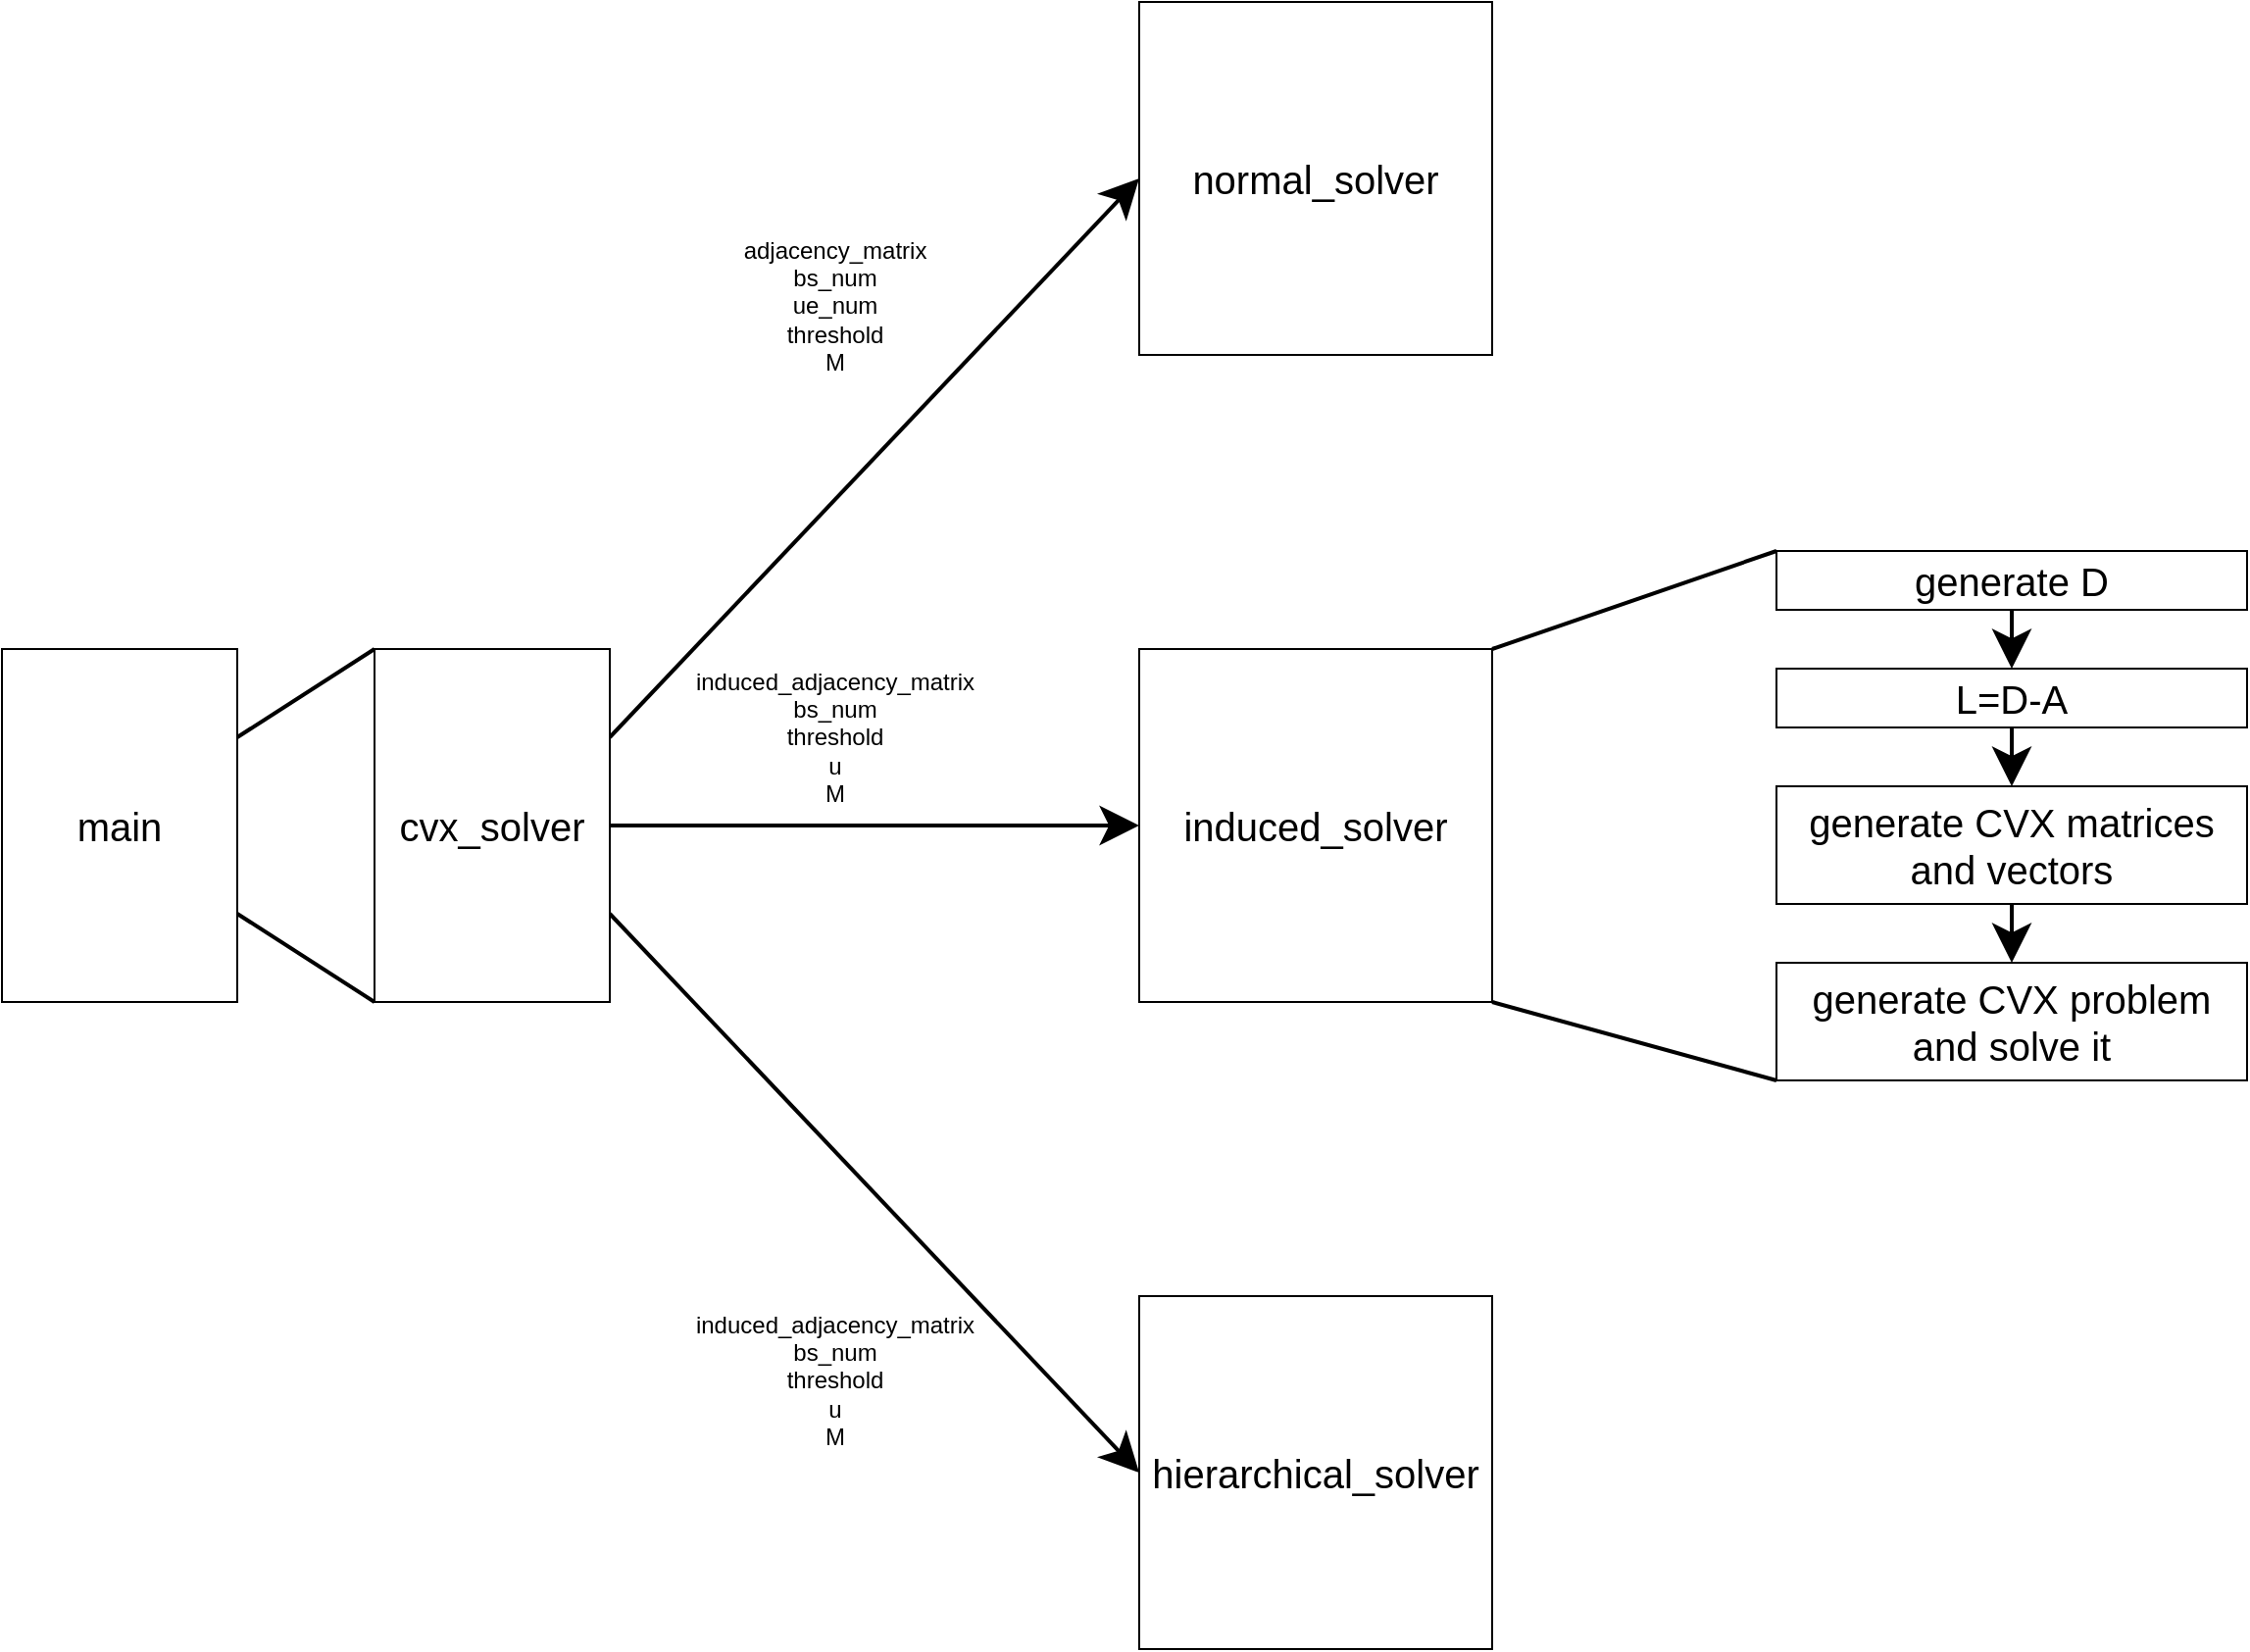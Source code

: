 <mxfile version="15.3.4" type="github"><diagram id="ClN2FtWf_y8e7iQCnQ6c" name="Page-1"><mxGraphModel dx="1995" dy="1124" grid="1" gridSize="10" guides="1" tooltips="1" connect="1" arrows="1" fold="1" page="1" pageScale="1" pageWidth="850" pageHeight="1100" math="0" shadow="0"><root><mxCell id="0"/><mxCell id="1" parent="0"/><mxCell id="4BulwXQoVHr_rC74rjiC-1" value="&lt;font style=&quot;font-size: 20px&quot;&gt;main&lt;/font&gt;" style="rounded=0;whiteSpace=wrap;html=1;hachureGap=4;pointerEvents=0;" vertex="1" parent="1"><mxGeometry x="130" y="400" width="120" height="180" as="geometry"/></mxCell><mxCell id="4BulwXQoVHr_rC74rjiC-11" style="edgeStyle=none;curved=1;rounded=0;orthogonalLoop=1;jettySize=auto;html=1;exitX=1;exitY=0.25;exitDx=0;exitDy=0;entryX=0;entryY=0.5;entryDx=0;entryDy=0;endArrow=classic;endFill=1;startSize=14;endSize=14;sourcePerimeterSpacing=8;targetPerimeterSpacing=8;strokeWidth=2;" edge="1" parent="1" source="4BulwXQoVHr_rC74rjiC-2" target="4BulwXQoVHr_rC74rjiC-9"><mxGeometry relative="1" as="geometry"/></mxCell><mxCell id="4BulwXQoVHr_rC74rjiC-12" style="edgeStyle=none;curved=1;rounded=0;orthogonalLoop=1;jettySize=auto;html=1;exitX=1;exitY=0.75;exitDx=0;exitDy=0;entryX=0;entryY=0.5;entryDx=0;entryDy=0;endArrow=classic;endFill=1;startSize=14;endSize=14;sourcePerimeterSpacing=8;targetPerimeterSpacing=8;strokeWidth=2;" edge="1" parent="1" source="4BulwXQoVHr_rC74rjiC-2" target="4BulwXQoVHr_rC74rjiC-10"><mxGeometry relative="1" as="geometry"/></mxCell><mxCell id="4BulwXQoVHr_rC74rjiC-14" style="edgeStyle=none;curved=1;rounded=0;orthogonalLoop=1;jettySize=auto;html=1;exitX=1;exitY=0.5;exitDx=0;exitDy=0;entryX=0;entryY=0.5;entryDx=0;entryDy=0;endArrow=classic;endFill=1;startSize=14;endSize=14;sourcePerimeterSpacing=8;targetPerimeterSpacing=8;strokeWidth=2;" edge="1" parent="1" source="4BulwXQoVHr_rC74rjiC-2" target="4BulwXQoVHr_rC74rjiC-13"><mxGeometry relative="1" as="geometry"/></mxCell><mxCell id="4BulwXQoVHr_rC74rjiC-2" value="&lt;font style=&quot;font-size: 20px&quot;&gt;cvx_solver&lt;/font&gt;" style="rounded=0;whiteSpace=wrap;html=1;hachureGap=4;pointerEvents=0;" vertex="1" parent="1"><mxGeometry x="320" y="400" width="120" height="180" as="geometry"/></mxCell><mxCell id="4BulwXQoVHr_rC74rjiC-4" value="&lt;div&gt;adjacency_matrix&lt;br&gt;&lt;/div&gt;&lt;div&gt;bs_num&lt;/div&gt;&lt;div&gt;ue_num&lt;/div&gt;&lt;div&gt;threshold&lt;br&gt;&lt;/div&gt;&lt;div&gt;M&lt;/div&gt;" style="text;html=1;strokeColor=none;fillColor=none;align=center;verticalAlign=middle;whiteSpace=wrap;rounded=0;hachureGap=4;pointerEvents=0;" vertex="1" parent="1"><mxGeometry x="470" y="180" width="170" height="90" as="geometry"/></mxCell><mxCell id="4BulwXQoVHr_rC74rjiC-7" value="" style="endArrow=none;html=1;startSize=14;endSize=14;sourcePerimeterSpacing=8;targetPerimeterSpacing=8;strokeWidth=2;exitX=1;exitY=0.25;exitDx=0;exitDy=0;entryX=0;entryY=0;entryDx=0;entryDy=0;" edge="1" parent="1" source="4BulwXQoVHr_rC74rjiC-1" target="4BulwXQoVHr_rC74rjiC-2"><mxGeometry width="50" height="50" relative="1" as="geometry"><mxPoint x="400" y="390" as="sourcePoint"/><mxPoint x="450" y="340" as="targetPoint"/></mxGeometry></mxCell><mxCell id="4BulwXQoVHr_rC74rjiC-8" value="" style="endArrow=none;html=1;startSize=14;endSize=14;sourcePerimeterSpacing=8;targetPerimeterSpacing=8;strokeWidth=2;exitX=1;exitY=0.75;exitDx=0;exitDy=0;entryX=0;entryY=1;entryDx=0;entryDy=0;" edge="1" parent="1" source="4BulwXQoVHr_rC74rjiC-1" target="4BulwXQoVHr_rC74rjiC-2"><mxGeometry width="50" height="50" relative="1" as="geometry"><mxPoint x="410" y="685" as="sourcePoint"/><mxPoint x="530" y="640" as="targetPoint"/></mxGeometry></mxCell><mxCell id="4BulwXQoVHr_rC74rjiC-9" value="&lt;font style=&quot;font-size: 20px&quot;&gt;normal_solver&lt;/font&gt;" style="rounded=0;whiteSpace=wrap;html=1;hachureGap=4;pointerEvents=0;" vertex="1" parent="1"><mxGeometry x="710" y="70" width="180" height="180" as="geometry"/></mxCell><mxCell id="4BulwXQoVHr_rC74rjiC-10" value="&lt;font style=&quot;font-size: 20px&quot;&gt;hierarchical_solver&lt;/font&gt;" style="rounded=0;whiteSpace=wrap;html=1;hachureGap=4;pointerEvents=0;" vertex="1" parent="1"><mxGeometry x="710" y="730" width="180" height="180" as="geometry"/></mxCell><mxCell id="4BulwXQoVHr_rC74rjiC-13" value="&lt;font style=&quot;font-size: 20px&quot;&gt;induced_solver&lt;/font&gt;" style="rounded=0;whiteSpace=wrap;html=1;hachureGap=4;pointerEvents=0;" vertex="1" parent="1"><mxGeometry x="710" y="400" width="180" height="180" as="geometry"/></mxCell><mxCell id="4BulwXQoVHr_rC74rjiC-15" value="&lt;div&gt;induced_adjacency_matrix&lt;br&gt;&lt;/div&gt;&lt;div&gt;bs_num&lt;/div&gt;&lt;div&gt;threshold&lt;/div&gt;&lt;div&gt;u&lt;/div&gt;&lt;div&gt;M&lt;/div&gt;" style="text;html=1;strokeColor=none;fillColor=none;align=center;verticalAlign=middle;whiteSpace=wrap;rounded=0;hachureGap=4;pointerEvents=0;" vertex="1" parent="1"><mxGeometry x="470" y="400" width="170" height="90" as="geometry"/></mxCell><mxCell id="4BulwXQoVHr_rC74rjiC-16" value="&lt;div&gt;induced_adjacency_matrix&lt;br&gt;&lt;/div&gt;&lt;div&gt;bs_num&lt;/div&gt;&lt;div&gt;threshold&lt;/div&gt;&lt;div&gt;u&lt;br&gt;&lt;/div&gt;&lt;div&gt;M&lt;/div&gt;" style="text;html=1;strokeColor=none;fillColor=none;align=center;verticalAlign=middle;whiteSpace=wrap;rounded=0;hachureGap=4;pointerEvents=0;" vertex="1" parent="1"><mxGeometry x="470" y="728" width="170" height="90" as="geometry"/></mxCell><mxCell id="4BulwXQoVHr_rC74rjiC-24" style="edgeStyle=none;curved=1;rounded=0;orthogonalLoop=1;jettySize=auto;html=1;exitX=0.5;exitY=1;exitDx=0;exitDy=0;entryX=0.5;entryY=0;entryDx=0;entryDy=0;endArrow=classic;endFill=1;startSize=14;endSize=14;sourcePerimeterSpacing=8;targetPerimeterSpacing=8;strokeWidth=2;" edge="1" parent="1" source="4BulwXQoVHr_rC74rjiC-17" target="4BulwXQoVHr_rC74rjiC-18"><mxGeometry relative="1" as="geometry"/></mxCell><mxCell id="4BulwXQoVHr_rC74rjiC-17" value="&lt;font style=&quot;font-size: 20px&quot;&gt;generate D&lt;br&gt;&lt;/font&gt;" style="rounded=0;whiteSpace=wrap;html=1;hachureGap=4;pointerEvents=0;" vertex="1" parent="1"><mxGeometry x="1035" y="350" width="240" height="30" as="geometry"/></mxCell><mxCell id="4BulwXQoVHr_rC74rjiC-25" style="edgeStyle=none;curved=1;rounded=0;orthogonalLoop=1;jettySize=auto;html=1;exitX=0.5;exitY=1;exitDx=0;exitDy=0;entryX=0.5;entryY=0;entryDx=0;entryDy=0;endArrow=classic;endFill=1;startSize=14;endSize=14;sourcePerimeterSpacing=8;targetPerimeterSpacing=8;strokeWidth=2;" edge="1" parent="1" source="4BulwXQoVHr_rC74rjiC-18" target="4BulwXQoVHr_rC74rjiC-19"><mxGeometry relative="1" as="geometry"/></mxCell><mxCell id="4BulwXQoVHr_rC74rjiC-18" value="&lt;font style=&quot;font-size: 20px&quot;&gt;L=D-A&lt;br&gt;&lt;/font&gt;" style="rounded=0;whiteSpace=wrap;html=1;hachureGap=4;pointerEvents=0;" vertex="1" parent="1"><mxGeometry x="1035" y="410" width="240" height="30" as="geometry"/></mxCell><mxCell id="4BulwXQoVHr_rC74rjiC-26" style="edgeStyle=none;curved=1;rounded=0;orthogonalLoop=1;jettySize=auto;html=1;exitX=0.5;exitY=1;exitDx=0;exitDy=0;entryX=0.5;entryY=0;entryDx=0;entryDy=0;endArrow=classic;endFill=1;startSize=14;endSize=14;sourcePerimeterSpacing=8;targetPerimeterSpacing=8;strokeWidth=2;" edge="1" parent="1" source="4BulwXQoVHr_rC74rjiC-19" target="4BulwXQoVHr_rC74rjiC-20"><mxGeometry relative="1" as="geometry"/></mxCell><mxCell id="4BulwXQoVHr_rC74rjiC-19" value="&lt;font style=&quot;font-size: 20px&quot;&gt;generate CVX matrices and vectors&lt;br&gt;&lt;/font&gt;" style="rounded=0;whiteSpace=wrap;html=1;hachureGap=4;pointerEvents=0;" vertex="1" parent="1"><mxGeometry x="1035" y="470" width="240" height="60" as="geometry"/></mxCell><mxCell id="4BulwXQoVHr_rC74rjiC-20" value="&lt;font style=&quot;font-size: 20px&quot;&gt;generate CVX problem and solve it&lt;br&gt;&lt;/font&gt;" style="rounded=0;whiteSpace=wrap;html=1;hachureGap=4;pointerEvents=0;" vertex="1" parent="1"><mxGeometry x="1035" y="560" width="240" height="60" as="geometry"/></mxCell><mxCell id="4BulwXQoVHr_rC74rjiC-22" value="" style="endArrow=none;html=1;startSize=14;endSize=14;sourcePerimeterSpacing=8;targetPerimeterSpacing=8;strokeWidth=2;exitX=1;exitY=0;exitDx=0;exitDy=0;entryX=0;entryY=0;entryDx=0;entryDy=0;" edge="1" parent="1" source="4BulwXQoVHr_rC74rjiC-13" target="4BulwXQoVHr_rC74rjiC-17"><mxGeometry width="50" height="50" relative="1" as="geometry"><mxPoint x="920" y="390" as="sourcePoint"/><mxPoint x="970" y="340" as="targetPoint"/></mxGeometry></mxCell><mxCell id="4BulwXQoVHr_rC74rjiC-23" value="" style="endArrow=none;html=1;startSize=14;endSize=14;sourcePerimeterSpacing=8;targetPerimeterSpacing=8;strokeWidth=2;exitX=1;exitY=1;exitDx=0;exitDy=0;entryX=0;entryY=1;entryDx=0;entryDy=0;" edge="1" parent="1" source="4BulwXQoVHr_rC74rjiC-13" target="4BulwXQoVHr_rC74rjiC-20"><mxGeometry width="50" height="50" relative="1" as="geometry"><mxPoint x="930" y="730" as="sourcePoint"/><mxPoint x="1075.0" y="680" as="targetPoint"/></mxGeometry></mxCell></root></mxGraphModel></diagram></mxfile>